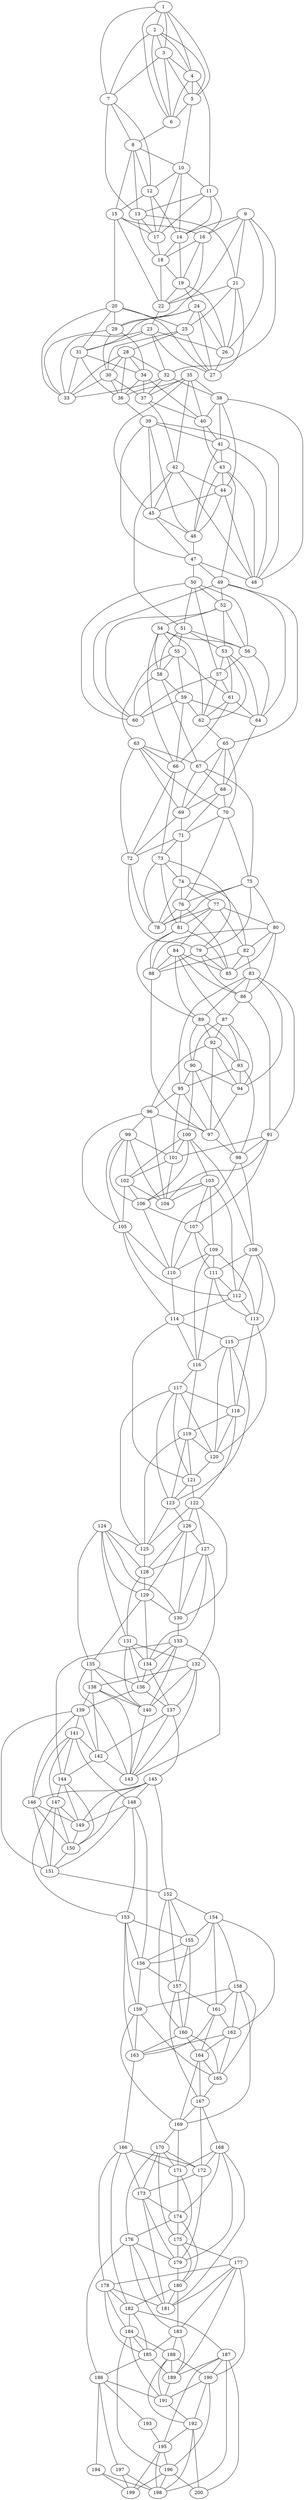 graph grafoBarabasiAlbert{
1--2
1--3
1--4
1--5
1--6
2--3
2--4
2--5
2--6
3--4
3--5
3--6
4--5
4--6
5--6
1--7
2--7
3--7
6--8
7--8
5--10
8--10
4--11
10--11
7--12
8--12
10--12
7--13
8--13
11--13
9--14
10--14
11--14
12--14
8--15
12--15
9--16
11--16
15--16
10--17
11--17
12--17
13--17
15--17
13--18
14--18
16--18
17--18
14--19
16--19
18--19
15--20
9--21
13--21
15--22
16--22
18--22
19--22
21--22
22--23
19--24
20--25
21--25
24--25
9--26
19--26
21--26
23--26
24--26
20--27
21--27
23--27
24--27
25--27
26--27
25--28
9--29
20--29
24--29
25--30
28--30
29--30
20--31
23--31
24--31
9--32
23--32
28--32
20--33
23--33
28--33
29--33
30--33
31--33
32--33
28--34
29--34
31--34
28--36
30--36
31--36
34--36
35--36
30--37
32--37
34--37
35--37
32--38
35--38
36--39
34--40
35--40
37--40
38--40
38--41
39--41
40--41
35--42
37--42
40--43
41--43
38--44
42--44
43--44
35--45
39--45
42--45
44--45
39--46
41--46
43--46
44--46
45--46
39--47
45--47
46--47
38--48
39--48
41--48
42--48
43--48
44--48
47--48
43--49
47--49
47--50
42--51
50--51
49--52
50--52
51--53
52--53
52--54
51--55
54--55
50--56
51--56
52--56
54--56
50--57
53--57
56--57
51--58
54--58
55--58
55--59
58--59
49--60
50--60
52--60
57--60
58--60
59--60
53--61
55--61
57--61
53--62
54--62
57--62
59--62
61--62
55--63
49--64
53--64
56--64
59--64
61--64
49--65
62--65
54--66
59--66
61--66
63--66
58--67
63--67
65--67
64--68
65--68
67--68
63--69
65--69
67--69
68--69
63--70
65--70
68--70
68--71
69--71
70--71
63--72
66--72
69--72
71--72
66--73
71--73
71--74
73--74
67--75
70--75
70--76
74--76
75--76
74--77
72--78
73--78
74--78
75--78
76--78
77--78
72--79
73--79
75--79
75--80
77--80
73--81
76--81
77--81
74--82
77--82
80--82
82--83
77--84
76--85
79--85
80--85
81--85
82--85
84--85
79--86
80--86
83--86
84--86
84--87
86--87
79--88
80--88
81--88
82--88
84--88
81--89
83--89
84--89
87--90
89--90
83--91
86--91
87--92
89--92
87--93
89--93
92--93
83--94
87--94
90--94
92--94
93--94
83--95
90--95
93--95
92--96
95--96
88--97
92--97
94--97
95--97
96--97
90--98
91--98
93--98
97--98
96--99
90--100
91--101
95--101
99--101
100--101
99--102
100--102
101--102
100--103
91--104
96--104
99--104
101--104
102--104
103--104
96--105
99--105
102--105
99--106
100--106
102--106
103--106
91--107
103--107
106--107
98--108
100--108
103--109
107--109
98--110
105--110
106--110
107--110
109--110
107--111
108--111
109--111
103--112
105--112
108--112
111--112
108--113
109--113
111--113
112--113
105--114
110--114
112--114
108--115
114--115
109--116
111--116
114--116
115--116
116--117
113--118
115--118
117--118
116--119
118--119
113--120
115--120
117--120
118--120
119--120
114--121
117--121
119--121
120--121
118--122
121--122
115--123
117--123
119--123
121--123
117--125
119--125
122--125
123--125
124--125
122--126
123--126
122--127
126--127
124--128
125--128
126--128
127--128
124--129
126--129
128--129
122--130
124--130
126--130
127--130
129--130
124--131
128--131
127--132
131--132
130--133
127--134
129--134
131--134
133--134
124--135
129--135
131--136
133--136
134--136
135--136
132--137
134--137
136--137
132--138
135--138
136--139
138--139
131--140
132--140
133--140
135--140
138--140
139--141
137--142
138--142
139--142
141--142
132--143
133--143
135--143
137--143
138--143
140--143
142--143
133--144
141--144
142--144
137--145
139--146
141--146
145--146
141--147
144--147
141--148
145--148
144--149
145--149
146--149
147--149
148--149
144--150
145--150
146--150
147--150
149--150
139--151
146--151
147--151
148--151
150--151
145--152
151--152
147--153
148--153
152--154
152--155
153--155
154--155
148--156
153--156
154--156
155--156
152--157
155--157
156--157
154--158
153--159
156--159
158--159
152--160
155--160
157--160
154--161
157--161
158--161
154--162
158--162
161--162
153--163
159--163
160--163
161--163
162--163
160--164
161--164
162--164
158--165
159--165
160--165
162--165
164--165
163--166
157--167
164--167
165--167
167--168
158--169
159--169
164--169
167--169
169--170
166--171
168--171
169--171
170--171
166--172
167--172
168--172
170--172
166--173
170--173
172--173
168--174
171--174
173--174
170--175
171--175
174--175
170--176
174--176
175--177
166--178
177--178
168--179
172--179
173--179
175--179
176--179
174--180
175--180
179--180
168--181
173--181
176--181
177--181
178--181
180--181
166--182
178--182
180--182
176--183
177--183
180--183
178--184
182--184
178--185
182--185
183--185
184--185
176--186
185--186
182--187
183--188
184--188
177--189
183--189
185--189
187--189
188--189
177--190
187--190
188--190
184--191
186--191
188--191
189--191
190--191
188--192
190--192
191--192
186--193
186--194
187--195
192--195
193--195
184--196
190--196
195--196
186--197
187--198
192--198
194--198
195--198
196--198
197--198
194--199
195--199
196--199
197--199
187--200
192--200
196--200
}
